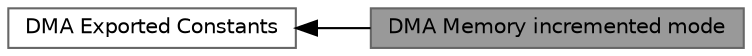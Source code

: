 digraph "DMA Memory incremented mode"
{
 // LATEX_PDF_SIZE
  bgcolor="transparent";
  edge [fontname=Helvetica,fontsize=10,labelfontname=Helvetica,labelfontsize=10];
  node [fontname=Helvetica,fontsize=10,shape=box,height=0.2,width=0.4];
  rankdir=LR;
  Node2 [id="Node000002",label="DMA Exported Constants",height=0.2,width=0.4,color="grey40", fillcolor="white", style="filled",URL="$group__DMA__Exported__Constants.html",tooltip="DMA Exported constants."];
  Node1 [id="Node000001",label="DMA Memory incremented mode",height=0.2,width=0.4,color="gray40", fillcolor="grey60", style="filled", fontcolor="black",tooltip="DMA memory incremented mode."];
  Node2->Node1 [shape=plaintext, dir="back", style="solid"];
}
